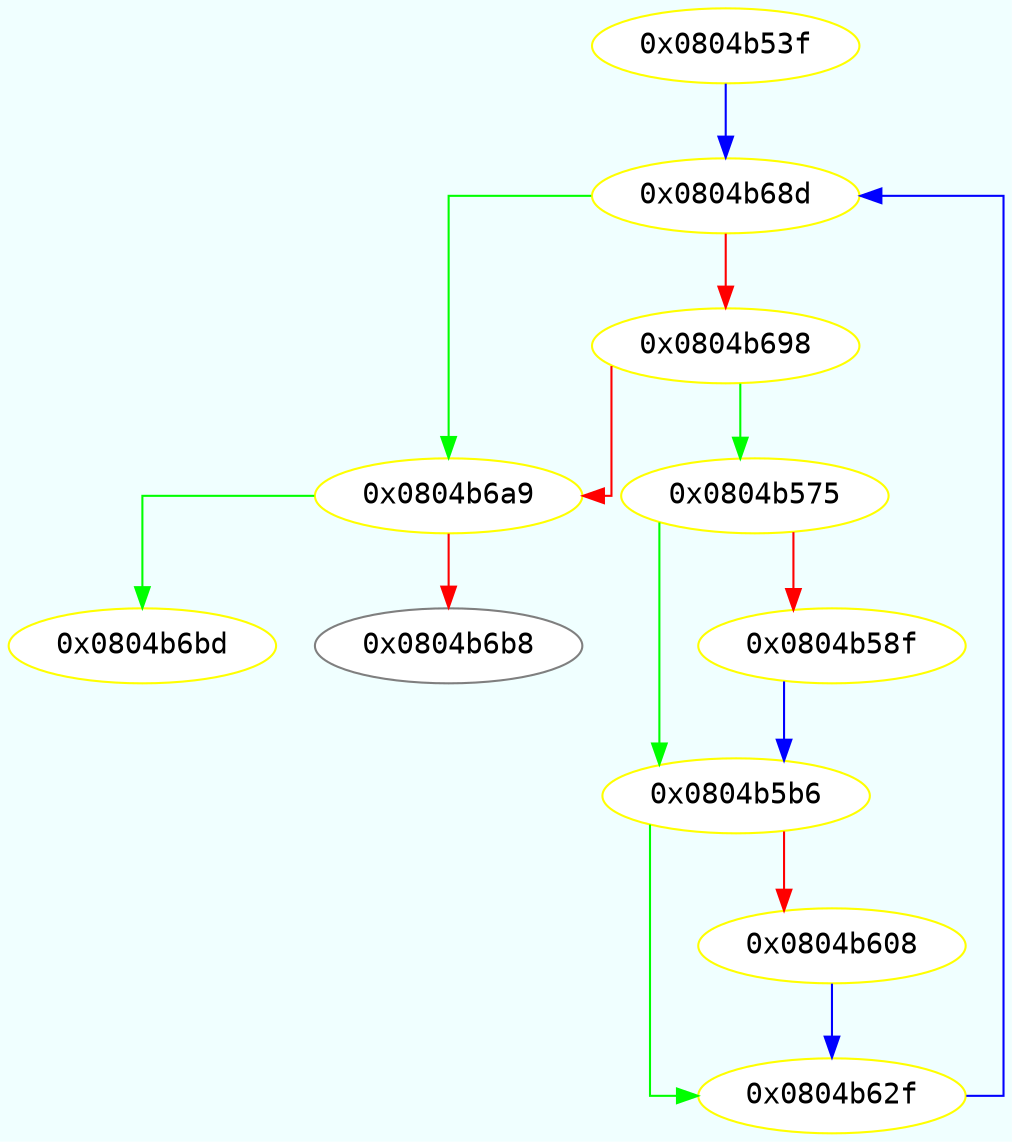 digraph code {
	graph [bgcolor=azure fontsize=8 fontname="Courier" splines="ortho"];
	node [fillcolor=gray style=filled];
	edge [arrowhead="normal"];
	"0x0804b53f" -> "0x0804b68d" [color="blue"];
	"0x0804b53f" [URL="sym.factor/0x0804b53f", fillcolor="white",color="yellow", fontname="Courier",label="0x0804b53f"]
	"0x0804b575" -> "0x0804b5b6" [color="green"];
	"0x0804b575" -> "0x0804b58f" [color="red"];
	"0x0804b575" [URL="sym.factor/0x0804b575", fillcolor="white",color="yellow", fontname="Courier",label="0x0804b575"]
	"0x0804b58f" -> "0x0804b5b6" [color="blue"];
	"0x0804b58f" [URL="sym.factor/0x0804b58f", fillcolor="white",color="yellow", fontname="Courier",label="0x0804b58f"]
	"0x0804b5b6" -> "0x0804b62f" [color="green"];
	"0x0804b5b6" -> "0x0804b608" [color="red"];
	"0x0804b5b6" [URL="sym.factor/0x0804b5b6", fillcolor="white",color="yellow", fontname="Courier",label="0x0804b5b6"]
	"0x0804b608" -> "0x0804b62f" [color="blue"];
	"0x0804b608" [URL="sym.factor/0x0804b608", fillcolor="white",color="yellow", fontname="Courier",label="0x0804b608"]
	"0x0804b62f" -> "0x0804b68d" [color="blue"];
	"0x0804b62f" [URL="sym.factor/0x0804b62f", fillcolor="white",color="yellow", fontname="Courier",label="0x0804b62f"]
	"0x0804b68d" -> "0x0804b6a9" [color="green"];
	"0x0804b68d" -> "0x0804b698" [color="red"];
	"0x0804b68d" [URL="sym.factor/0x0804b68d", fillcolor="white",color="yellow", fontname="Courier",label="0x0804b68d"]
	"0x0804b698" -> "0x0804b575" [color="green"];
	"0x0804b698" -> "0x0804b6a9" [color="red"];
	"0x0804b698" [URL="sym.factor/0x0804b698", fillcolor="white",color="yellow", fontname="Courier",label="0x0804b698"]
	"0x0804b6a9" -> "0x0804b6bd" [color="green"];
	"0x0804b6a9" -> "0x0804b6b8" [color="red"];
	"0x0804b6a9" [URL="sym.factor/0x0804b6a9", fillcolor="white",color="yellow", fontname="Courier",label="0x0804b6a9"]
	"0x0804b6b8" [URL="sym.factor/0x0804b6b8", fillcolor="white",color="#7f7f7f", fontname="Courier",label="0x0804b6b8"]
	"0x0804b6bd" [URL="sym.factor/0x0804b6bd", fillcolor="white",color="yellow", fontname="Courier",label="0x0804b6bd"]
}
